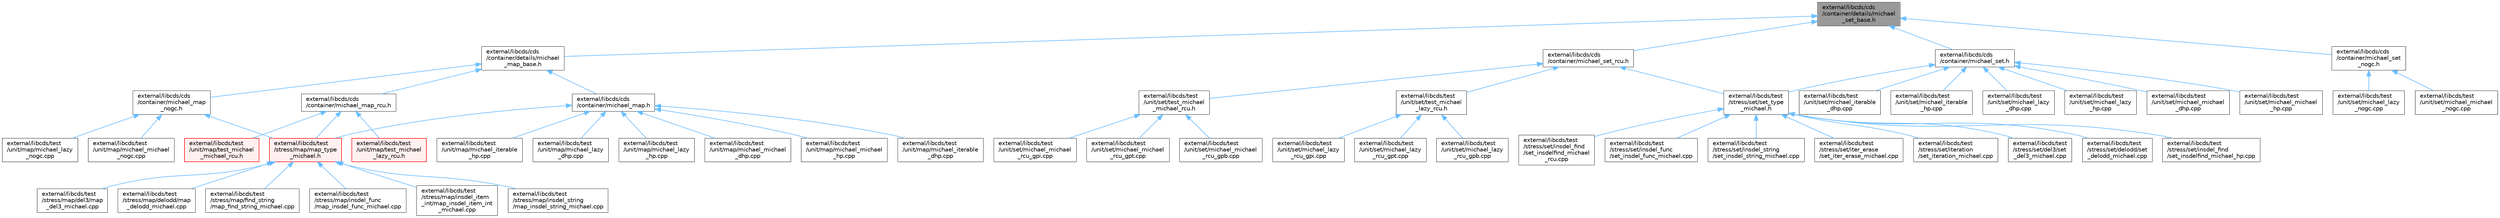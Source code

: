digraph "external/libcds/cds/container/details/michael_set_base.h"
{
 // LATEX_PDF_SIZE
  bgcolor="transparent";
  edge [fontname=Helvetica,fontsize=10,labelfontname=Helvetica,labelfontsize=10];
  node [fontname=Helvetica,fontsize=10,shape=box,height=0.2,width=0.4];
  Node1 [id="Node000001",label="external/libcds/cds\l/container/details/michael\l_set_base.h",height=0.2,width=0.4,color="gray40", fillcolor="grey60", style="filled", fontcolor="black",tooltip=" "];
  Node1 -> Node2 [id="edge1_Node000001_Node000002",dir="back",color="steelblue1",style="solid",tooltip=" "];
  Node2 [id="Node000002",label="external/libcds/cds\l/container/details/michael\l_map_base.h",height=0.2,width=0.4,color="grey40", fillcolor="white", style="filled",URL="$michael__map__base_8h.html",tooltip=" "];
  Node2 -> Node3 [id="edge2_Node000002_Node000003",dir="back",color="steelblue1",style="solid",tooltip=" "];
  Node3 [id="Node000003",label="external/libcds/cds\l/container/michael_map.h",height=0.2,width=0.4,color="grey40", fillcolor="white", style="filled",URL="$michael__map_8h.html",tooltip=" "];
  Node3 -> Node4 [id="edge3_Node000003_Node000004",dir="back",color="steelblue1",style="solid",tooltip=" "];
  Node4 [id="Node000004",label="external/libcds/test\l/stress/map/map_type\l_michael.h",height=0.2,width=0.4,color="red", fillcolor="#FFF0F0", style="filled",URL="$map__type__michael_8h.html",tooltip=" "];
  Node4 -> Node5 [id="edge4_Node000004_Node000005",dir="back",color="steelblue1",style="solid",tooltip=" "];
  Node5 [id="Node000005",label="external/libcds/test\l/stress/map/del3/map\l_del3_michael.cpp",height=0.2,width=0.4,color="grey40", fillcolor="white", style="filled",URL="$map__del3__michael_8cpp.html",tooltip=" "];
  Node4 -> Node6 [id="edge5_Node000004_Node000006",dir="back",color="steelblue1",style="solid",tooltip=" "];
  Node6 [id="Node000006",label="external/libcds/test\l/stress/map/delodd/map\l_delodd_michael.cpp",height=0.2,width=0.4,color="grey40", fillcolor="white", style="filled",URL="$map__delodd__michael_8cpp.html",tooltip=" "];
  Node4 -> Node7 [id="edge6_Node000004_Node000007",dir="back",color="steelblue1",style="solid",tooltip=" "];
  Node7 [id="Node000007",label="external/libcds/test\l/stress/map/find_string\l/map_find_string_michael.cpp",height=0.2,width=0.4,color="grey40", fillcolor="white", style="filled",URL="$map__find__string__michael_8cpp.html",tooltip=" "];
  Node4 -> Node8 [id="edge7_Node000004_Node000008",dir="back",color="steelblue1",style="solid",tooltip=" "];
  Node8 [id="Node000008",label="external/libcds/test\l/stress/map/insdel_func\l/map_insdel_func_michael.cpp",height=0.2,width=0.4,color="grey40", fillcolor="white", style="filled",URL="$map__insdel__func__michael_8cpp.html",tooltip=" "];
  Node4 -> Node9 [id="edge8_Node000004_Node000009",dir="back",color="steelblue1",style="solid",tooltip=" "];
  Node9 [id="Node000009",label="external/libcds/test\l/stress/map/insdel_item\l_int/map_insdel_item_int\l_michael.cpp",height=0.2,width=0.4,color="grey40", fillcolor="white", style="filled",URL="$map__insdel__item__int__michael_8cpp.html",tooltip=" "];
  Node4 -> Node10 [id="edge9_Node000004_Node000010",dir="back",color="steelblue1",style="solid",tooltip=" "];
  Node10 [id="Node000010",label="external/libcds/test\l/stress/map/insdel_string\l/map_insdel_string_michael.cpp",height=0.2,width=0.4,color="grey40", fillcolor="white", style="filled",URL="$map__insdel__string__michael_8cpp.html",tooltip=" "];
  Node3 -> Node14 [id="edge10_Node000003_Node000014",dir="back",color="steelblue1",style="solid",tooltip=" "];
  Node14 [id="Node000014",label="external/libcds/test\l/unit/map/michael_iterable\l_dhp.cpp",height=0.2,width=0.4,color="grey40", fillcolor="white", style="filled",URL="$map_2michael__iterable__dhp_8cpp.html",tooltip=" "];
  Node3 -> Node15 [id="edge11_Node000003_Node000015",dir="back",color="steelblue1",style="solid",tooltip=" "];
  Node15 [id="Node000015",label="external/libcds/test\l/unit/map/michael_iterable\l_hp.cpp",height=0.2,width=0.4,color="grey40", fillcolor="white", style="filled",URL="$map_2michael__iterable__hp_8cpp.html",tooltip=" "];
  Node3 -> Node16 [id="edge12_Node000003_Node000016",dir="back",color="steelblue1",style="solid",tooltip=" "];
  Node16 [id="Node000016",label="external/libcds/test\l/unit/map/michael_lazy\l_dhp.cpp",height=0.2,width=0.4,color="grey40", fillcolor="white", style="filled",URL="$map_2michael__lazy__dhp_8cpp.html",tooltip=" "];
  Node3 -> Node17 [id="edge13_Node000003_Node000017",dir="back",color="steelblue1",style="solid",tooltip=" "];
  Node17 [id="Node000017",label="external/libcds/test\l/unit/map/michael_lazy\l_hp.cpp",height=0.2,width=0.4,color="grey40", fillcolor="white", style="filled",URL="$map_2michael__lazy__hp_8cpp.html",tooltip=" "];
  Node3 -> Node18 [id="edge14_Node000003_Node000018",dir="back",color="steelblue1",style="solid",tooltip=" "];
  Node18 [id="Node000018",label="external/libcds/test\l/unit/map/michael_michael\l_dhp.cpp",height=0.2,width=0.4,color="grey40", fillcolor="white", style="filled",URL="$map_2michael__michael__dhp_8cpp.html",tooltip=" "];
  Node3 -> Node19 [id="edge15_Node000003_Node000019",dir="back",color="steelblue1",style="solid",tooltip=" "];
  Node19 [id="Node000019",label="external/libcds/test\l/unit/map/michael_michael\l_hp.cpp",height=0.2,width=0.4,color="grey40", fillcolor="white", style="filled",URL="$map_2michael__michael__hp_8cpp.html",tooltip=" "];
  Node2 -> Node20 [id="edge16_Node000002_Node000020",dir="back",color="steelblue1",style="solid",tooltip=" "];
  Node20 [id="Node000020",label="external/libcds/cds\l/container/michael_map\l_nogc.h",height=0.2,width=0.4,color="grey40", fillcolor="white", style="filled",URL="$michael__map__nogc_8h.html",tooltip=" "];
  Node20 -> Node4 [id="edge17_Node000020_Node000004",dir="back",color="steelblue1",style="solid",tooltip=" "];
  Node20 -> Node21 [id="edge18_Node000020_Node000021",dir="back",color="steelblue1",style="solid",tooltip=" "];
  Node21 [id="Node000021",label="external/libcds/test\l/unit/map/michael_lazy\l_nogc.cpp",height=0.2,width=0.4,color="grey40", fillcolor="white", style="filled",URL="$map_2michael__lazy__nogc_8cpp.html",tooltip=" "];
  Node20 -> Node22 [id="edge19_Node000020_Node000022",dir="back",color="steelblue1",style="solid",tooltip=" "];
  Node22 [id="Node000022",label="external/libcds/test\l/unit/map/michael_michael\l_nogc.cpp",height=0.2,width=0.4,color="grey40", fillcolor="white", style="filled",URL="$map_2michael__michael__nogc_8cpp.html",tooltip=" "];
  Node2 -> Node23 [id="edge20_Node000002_Node000023",dir="back",color="steelblue1",style="solid",tooltip=" "];
  Node23 [id="Node000023",label="external/libcds/cds\l/container/michael_map_rcu.h",height=0.2,width=0.4,color="grey40", fillcolor="white", style="filled",URL="$michael__map__rcu_8h.html",tooltip=" "];
  Node23 -> Node4 [id="edge21_Node000023_Node000004",dir="back",color="steelblue1",style="solid",tooltip=" "];
  Node23 -> Node24 [id="edge22_Node000023_Node000024",dir="back",color="steelblue1",style="solid",tooltip=" "];
  Node24 [id="Node000024",label="external/libcds/test\l/unit/map/test_michael\l_lazy_rcu.h",height=0.2,width=0.4,color="red", fillcolor="#FFF0F0", style="filled",URL="$map_2test__michael__lazy__rcu_8h.html",tooltip=" "];
  Node23 -> Node28 [id="edge23_Node000023_Node000028",dir="back",color="steelblue1",style="solid",tooltip=" "];
  Node28 [id="Node000028",label="external/libcds/test\l/unit/map/test_michael\l_michael_rcu.h",height=0.2,width=0.4,color="red", fillcolor="#FFF0F0", style="filled",URL="$map_2test__michael__michael__rcu_8h.html",tooltip=" "];
  Node1 -> Node32 [id="edge24_Node000001_Node000032",dir="back",color="steelblue1",style="solid",tooltip=" "];
  Node32 [id="Node000032",label="external/libcds/cds\l/container/michael_set.h",height=0.2,width=0.4,color="grey40", fillcolor="white", style="filled",URL="$container_2michael__set_8h.html",tooltip=" "];
  Node32 -> Node33 [id="edge25_Node000032_Node000033",dir="back",color="steelblue1",style="solid",tooltip=" "];
  Node33 [id="Node000033",label="external/libcds/test\l/stress/set/set_type\l_michael.h",height=0.2,width=0.4,color="grey40", fillcolor="white", style="filled",URL="$set__type__michael_8h.html",tooltip=" "];
  Node33 -> Node34 [id="edge26_Node000033_Node000034",dir="back",color="steelblue1",style="solid",tooltip=" "];
  Node34 [id="Node000034",label="external/libcds/test\l/stress/set/del3/set\l_del3_michael.cpp",height=0.2,width=0.4,color="grey40", fillcolor="white", style="filled",URL="$set__del3__michael_8cpp.html",tooltip=" "];
  Node33 -> Node35 [id="edge27_Node000033_Node000035",dir="back",color="steelblue1",style="solid",tooltip=" "];
  Node35 [id="Node000035",label="external/libcds/test\l/stress/set/delodd/set\l_delodd_michael.cpp",height=0.2,width=0.4,color="grey40", fillcolor="white", style="filled",URL="$set__delodd__michael_8cpp.html",tooltip=" "];
  Node33 -> Node36 [id="edge28_Node000033_Node000036",dir="back",color="steelblue1",style="solid",tooltip=" "];
  Node36 [id="Node000036",label="external/libcds/test\l/stress/set/insdel_find\l/set_insdelfind_michael_hp.cpp",height=0.2,width=0.4,color="grey40", fillcolor="white", style="filled",URL="$set__insdelfind__michael__hp_8cpp.html",tooltip=" "];
  Node33 -> Node37 [id="edge29_Node000033_Node000037",dir="back",color="steelblue1",style="solid",tooltip=" "];
  Node37 [id="Node000037",label="external/libcds/test\l/stress/set/insdel_find\l/set_insdelfind_michael\l_rcu.cpp",height=0.2,width=0.4,color="grey40", fillcolor="white", style="filled",URL="$set__insdelfind__michael__rcu_8cpp.html",tooltip=" "];
  Node33 -> Node38 [id="edge30_Node000033_Node000038",dir="back",color="steelblue1",style="solid",tooltip=" "];
  Node38 [id="Node000038",label="external/libcds/test\l/stress/set/insdel_func\l/set_insdel_func_michael.cpp",height=0.2,width=0.4,color="grey40", fillcolor="white", style="filled",URL="$set__insdel__func__michael_8cpp.html",tooltip=" "];
  Node33 -> Node39 [id="edge31_Node000033_Node000039",dir="back",color="steelblue1",style="solid",tooltip=" "];
  Node39 [id="Node000039",label="external/libcds/test\l/stress/set/insdel_string\l/set_insdel_string_michael.cpp",height=0.2,width=0.4,color="grey40", fillcolor="white", style="filled",URL="$set__insdel__string__michael_8cpp.html",tooltip=" "];
  Node33 -> Node40 [id="edge32_Node000033_Node000040",dir="back",color="steelblue1",style="solid",tooltip=" "];
  Node40 [id="Node000040",label="external/libcds/test\l/stress/set/iter_erase\l/set_iter_erase_michael.cpp",height=0.2,width=0.4,color="grey40", fillcolor="white", style="filled",URL="$set__iter__erase__michael_8cpp.html",tooltip=" "];
  Node33 -> Node41 [id="edge33_Node000033_Node000041",dir="back",color="steelblue1",style="solid",tooltip=" "];
  Node41 [id="Node000041",label="external/libcds/test\l/stress/set/iteration\l/set_iteration_michael.cpp",height=0.2,width=0.4,color="grey40", fillcolor="white", style="filled",URL="$set__iteration__michael_8cpp.html",tooltip=" "];
  Node32 -> Node42 [id="edge34_Node000032_Node000042",dir="back",color="steelblue1",style="solid",tooltip=" "];
  Node42 [id="Node000042",label="external/libcds/test\l/unit/set/michael_iterable\l_dhp.cpp",height=0.2,width=0.4,color="grey40", fillcolor="white", style="filled",URL="$set_2michael__iterable__dhp_8cpp.html",tooltip=" "];
  Node32 -> Node43 [id="edge35_Node000032_Node000043",dir="back",color="steelblue1",style="solid",tooltip=" "];
  Node43 [id="Node000043",label="external/libcds/test\l/unit/set/michael_iterable\l_hp.cpp",height=0.2,width=0.4,color="grey40", fillcolor="white", style="filled",URL="$set_2michael__iterable__hp_8cpp.html",tooltip=" "];
  Node32 -> Node44 [id="edge36_Node000032_Node000044",dir="back",color="steelblue1",style="solid",tooltip=" "];
  Node44 [id="Node000044",label="external/libcds/test\l/unit/set/michael_lazy\l_dhp.cpp",height=0.2,width=0.4,color="grey40", fillcolor="white", style="filled",URL="$set_2michael__lazy__dhp_8cpp.html",tooltip=" "];
  Node32 -> Node45 [id="edge37_Node000032_Node000045",dir="back",color="steelblue1",style="solid",tooltip=" "];
  Node45 [id="Node000045",label="external/libcds/test\l/unit/set/michael_lazy\l_hp.cpp",height=0.2,width=0.4,color="grey40", fillcolor="white", style="filled",URL="$set_2michael__lazy__hp_8cpp.html",tooltip=" "];
  Node32 -> Node46 [id="edge38_Node000032_Node000046",dir="back",color="steelblue1",style="solid",tooltip=" "];
  Node46 [id="Node000046",label="external/libcds/test\l/unit/set/michael_michael\l_dhp.cpp",height=0.2,width=0.4,color="grey40", fillcolor="white", style="filled",URL="$set_2michael__michael__dhp_8cpp.html",tooltip=" "];
  Node32 -> Node47 [id="edge39_Node000032_Node000047",dir="back",color="steelblue1",style="solid",tooltip=" "];
  Node47 [id="Node000047",label="external/libcds/test\l/unit/set/michael_michael\l_hp.cpp",height=0.2,width=0.4,color="grey40", fillcolor="white", style="filled",URL="$set_2michael__michael__hp_8cpp.html",tooltip=" "];
  Node1 -> Node48 [id="edge40_Node000001_Node000048",dir="back",color="steelblue1",style="solid",tooltip=" "];
  Node48 [id="Node000048",label="external/libcds/cds\l/container/michael_set\l_nogc.h",height=0.2,width=0.4,color="grey40", fillcolor="white", style="filled",URL="$container_2michael__set__nogc_8h.html",tooltip=" "];
  Node48 -> Node49 [id="edge41_Node000048_Node000049",dir="back",color="steelblue1",style="solid",tooltip=" "];
  Node49 [id="Node000049",label="external/libcds/test\l/unit/set/michael_lazy\l_nogc.cpp",height=0.2,width=0.4,color="grey40", fillcolor="white", style="filled",URL="$set_2michael__lazy__nogc_8cpp.html",tooltip=" "];
  Node48 -> Node50 [id="edge42_Node000048_Node000050",dir="back",color="steelblue1",style="solid",tooltip=" "];
  Node50 [id="Node000050",label="external/libcds/test\l/unit/set/michael_michael\l_nogc.cpp",height=0.2,width=0.4,color="grey40", fillcolor="white", style="filled",URL="$set_2michael__michael__nogc_8cpp.html",tooltip=" "];
  Node1 -> Node51 [id="edge43_Node000001_Node000051",dir="back",color="steelblue1",style="solid",tooltip=" "];
  Node51 [id="Node000051",label="external/libcds/cds\l/container/michael_set_rcu.h",height=0.2,width=0.4,color="grey40", fillcolor="white", style="filled",URL="$container_2michael__set__rcu_8h.html",tooltip=" "];
  Node51 -> Node33 [id="edge44_Node000051_Node000033",dir="back",color="steelblue1",style="solid",tooltip=" "];
  Node51 -> Node52 [id="edge45_Node000051_Node000052",dir="back",color="steelblue1",style="solid",tooltip=" "];
  Node52 [id="Node000052",label="external/libcds/test\l/unit/set/test_michael\l_lazy_rcu.h",height=0.2,width=0.4,color="grey40", fillcolor="white", style="filled",URL="$set_2test__michael__lazy__rcu_8h.html",tooltip=" "];
  Node52 -> Node53 [id="edge46_Node000052_Node000053",dir="back",color="steelblue1",style="solid",tooltip=" "];
  Node53 [id="Node000053",label="external/libcds/test\l/unit/set/michael_lazy\l_rcu_gpb.cpp",height=0.2,width=0.4,color="grey40", fillcolor="white", style="filled",URL="$set_2michael__lazy__rcu__gpb_8cpp.html",tooltip=" "];
  Node52 -> Node54 [id="edge47_Node000052_Node000054",dir="back",color="steelblue1",style="solid",tooltip=" "];
  Node54 [id="Node000054",label="external/libcds/test\l/unit/set/michael_lazy\l_rcu_gpi.cpp",height=0.2,width=0.4,color="grey40", fillcolor="white", style="filled",URL="$set_2michael__lazy__rcu__gpi_8cpp.html",tooltip=" "];
  Node52 -> Node55 [id="edge48_Node000052_Node000055",dir="back",color="steelblue1",style="solid",tooltip=" "];
  Node55 [id="Node000055",label="external/libcds/test\l/unit/set/michael_lazy\l_rcu_gpt.cpp",height=0.2,width=0.4,color="grey40", fillcolor="white", style="filled",URL="$set_2michael__lazy__rcu__gpt_8cpp.html",tooltip=" "];
  Node51 -> Node56 [id="edge49_Node000051_Node000056",dir="back",color="steelblue1",style="solid",tooltip=" "];
  Node56 [id="Node000056",label="external/libcds/test\l/unit/set/test_michael\l_michael_rcu.h",height=0.2,width=0.4,color="grey40", fillcolor="white", style="filled",URL="$set_2test__michael__michael__rcu_8h.html",tooltip=" "];
  Node56 -> Node57 [id="edge50_Node000056_Node000057",dir="back",color="steelblue1",style="solid",tooltip=" "];
  Node57 [id="Node000057",label="external/libcds/test\l/unit/set/michael_michael\l_rcu_gpb.cpp",height=0.2,width=0.4,color="grey40", fillcolor="white", style="filled",URL="$set_2michael__michael__rcu__gpb_8cpp.html",tooltip=" "];
  Node56 -> Node58 [id="edge51_Node000056_Node000058",dir="back",color="steelblue1",style="solid",tooltip=" "];
  Node58 [id="Node000058",label="external/libcds/test\l/unit/set/michael_michael\l_rcu_gpi.cpp",height=0.2,width=0.4,color="grey40", fillcolor="white", style="filled",URL="$set_2michael__michael__rcu__gpi_8cpp.html",tooltip=" "];
  Node56 -> Node59 [id="edge52_Node000056_Node000059",dir="back",color="steelblue1",style="solid",tooltip=" "];
  Node59 [id="Node000059",label="external/libcds/test\l/unit/set/michael_michael\l_rcu_gpt.cpp",height=0.2,width=0.4,color="grey40", fillcolor="white", style="filled",URL="$set_2michael__michael__rcu__gpt_8cpp.html",tooltip=" "];
}
